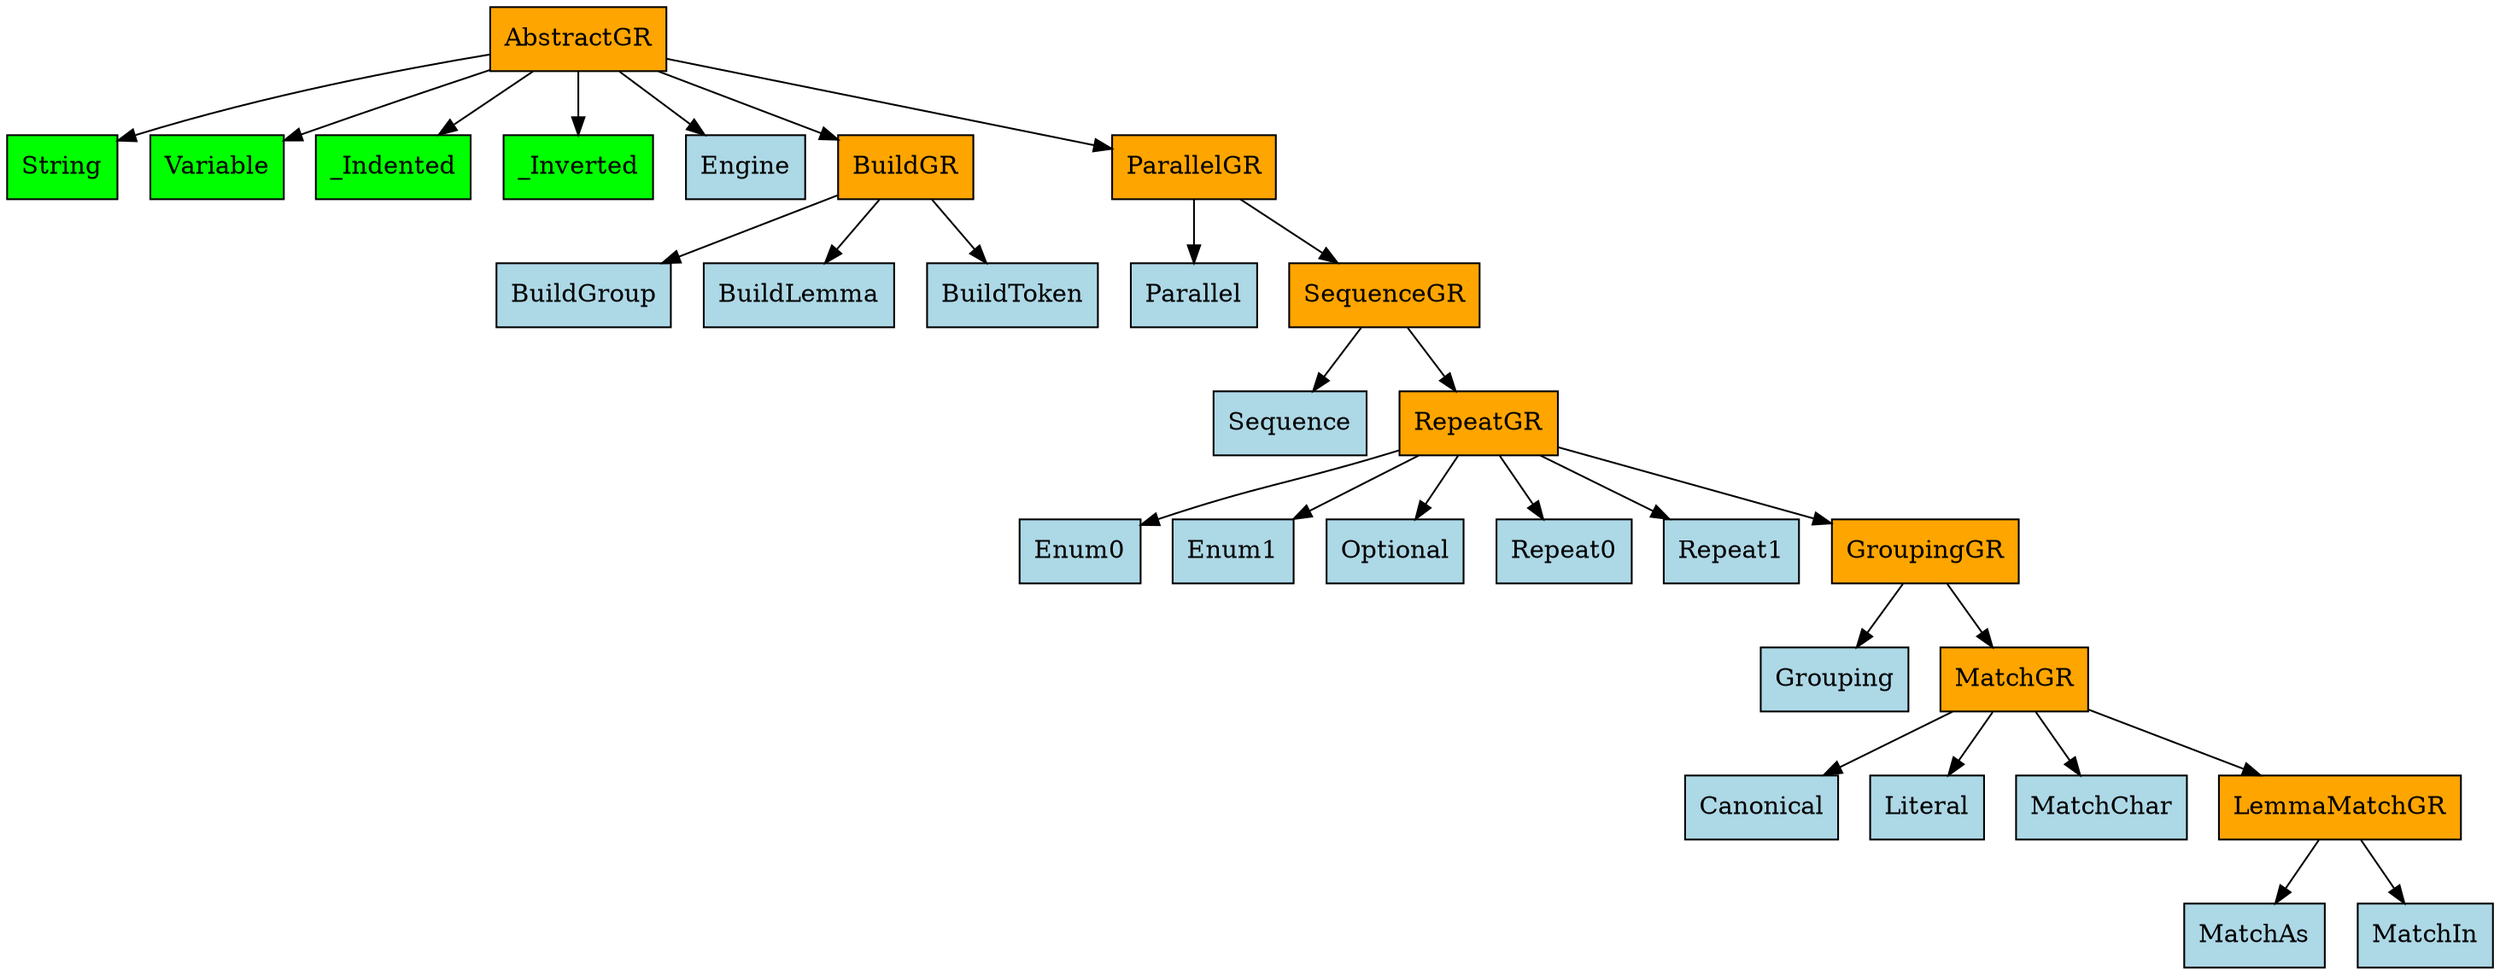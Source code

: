 digraph {
	0 [label=AbstractGR fillcolor=orange shape=rect style=filled]
	1 [label=String fillcolor=lime shape=rect style=filled]
	2 [label=Variable fillcolor=lime shape=rect style=filled]
	3 [label=_Indented fillcolor=lime shape=rect style=filled]
	4 [label=_Inverted fillcolor=lime shape=rect style=filled]
	5 [label=Engine fillcolor=lightblue shape=rect style=filled]
	6 [label=BuildGR fillcolor=orange shape=rect style=filled]
	7 [label=ParallelGR fillcolor=orange shape=rect style=filled]
	8 [label=BuildGroup fillcolor=lightblue shape=rect style=filled]
	9 [label=BuildLemma fillcolor=lightblue shape=rect style=filled]
	10 [label=BuildToken fillcolor=lightblue shape=rect style=filled]
	11 [label=Parallel fillcolor=lightblue shape=rect style=filled]
	12 [label=SequenceGR fillcolor=orange shape=rect style=filled]
	13 [label=Sequence fillcolor=lightblue shape=rect style=filled]
	14 [label=RepeatGR fillcolor=orange shape=rect style=filled]
	15 [label=Enum0 fillcolor=lightblue shape=rect style=filled]
	16 [label=Enum1 fillcolor=lightblue shape=rect style=filled]
	17 [label=Optional fillcolor=lightblue shape=rect style=filled]
	18 [label=Repeat0 fillcolor=lightblue shape=rect style=filled]
	19 [label=Repeat1 fillcolor=lightblue shape=rect style=filled]
	20 [label=GroupingGR fillcolor=orange shape=rect style=filled]
	21 [label=Grouping fillcolor=lightblue shape=rect style=filled]
	22 [label=MatchGR fillcolor=orange shape=rect style=filled]
	23 [label=Canonical fillcolor=lightblue shape=rect style=filled]
	24 [label=Literal fillcolor=lightblue shape=rect style=filled]
	25 [label=MatchChar fillcolor=lightblue shape=rect style=filled]
	26 [label=LemmaMatchGR fillcolor=orange shape=rect style=filled]
	27 [label=MatchAs fillcolor=lightblue shape=rect style=filled]
	28 [label=MatchIn fillcolor=lightblue shape=rect style=filled]
	0 -> 1
	0 -> 2
	0 -> 3
	0 -> 4
	0 -> 5
	0 -> 6
	0 -> 7
	6 -> 8
	6 -> 9
	6 -> 10
	7 -> 11
	7 -> 12
	12 -> 13
	12 -> 14
	14 -> 15
	14 -> 16
	14 -> 17
	14 -> 18
	14 -> 19
	14 -> 20
	20 -> 21
	20 -> 22
	22 -> 23
	22 -> 24
	22 -> 25
	22 -> 26
	26 -> 27
	26 -> 28
}
